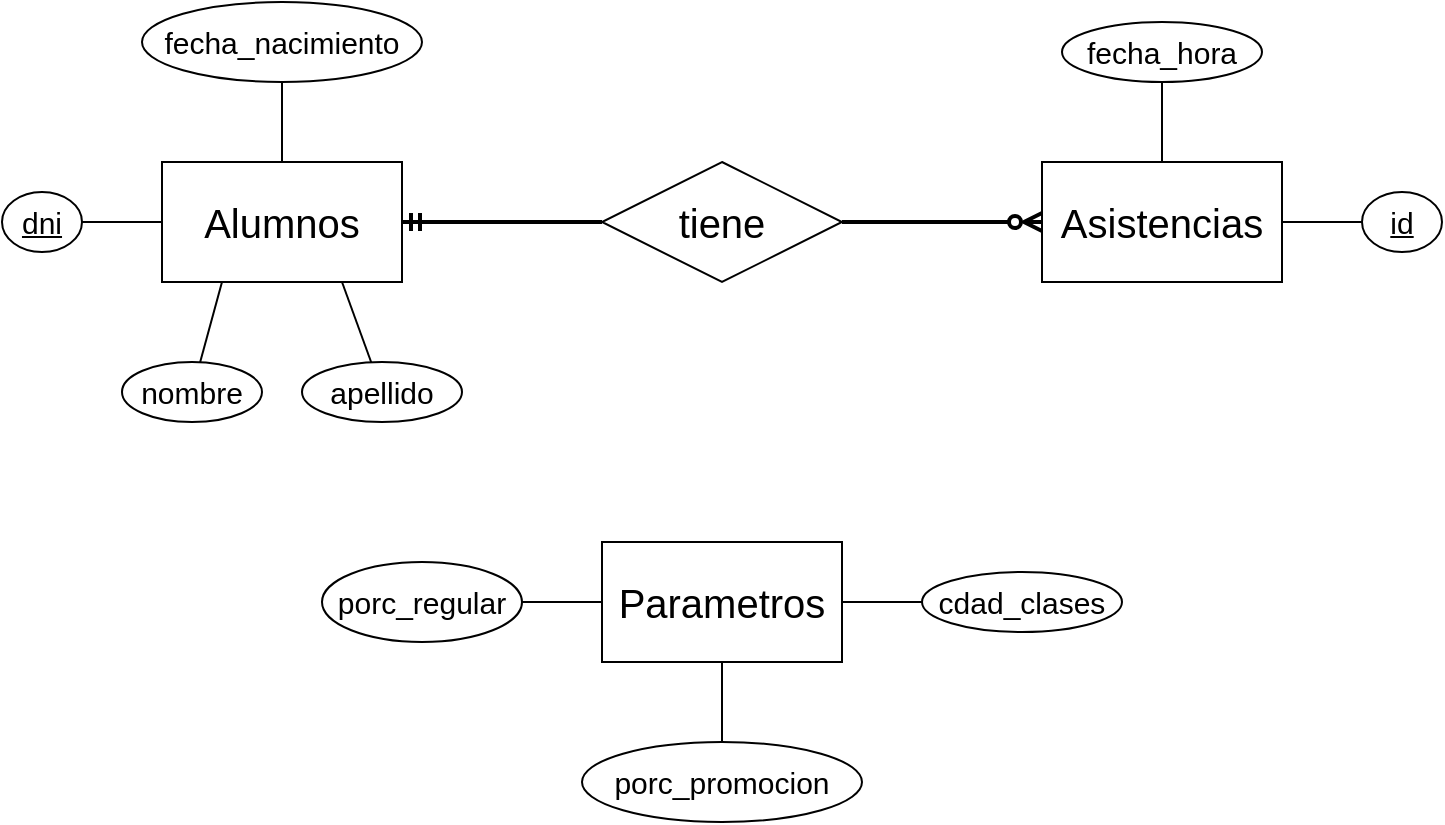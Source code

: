 <mxfile version="22.1.0" type="device">
  <diagram name="Page-1" id="0kuBdTZjnYdmdgP4rt4D">
    <mxGraphModel dx="1434" dy="800" grid="1" gridSize="10" guides="1" tooltips="1" connect="1" arrows="1" fold="1" page="1" pageScale="1" pageWidth="850" pageHeight="1100" math="0" shadow="0">
      <root>
        <mxCell id="0" />
        <mxCell id="1" parent="0" />
        <mxCell id="GJ4v0h3TfGZe_H8GMcTj-5" style="edgeStyle=orthogonalEdgeStyle;rounded=0;orthogonalLoop=1;jettySize=auto;html=1;entryX=0;entryY=0.5;entryDx=0;entryDy=0;endArrow=none;endFill=0;startArrow=ERmandOne;startFill=0;strokeWidth=2;" edge="1" parent="1" source="GJ4v0h3TfGZe_H8GMcTj-1" target="GJ4v0h3TfGZe_H8GMcTj-4">
          <mxGeometry relative="1" as="geometry" />
        </mxCell>
        <mxCell id="GJ4v0h3TfGZe_H8GMcTj-1" value="&lt;font style=&quot;font-size: 20px;&quot;&gt;Alumnos&lt;/font&gt;" style="whiteSpace=wrap;html=1;align=center;" vertex="1" parent="1">
          <mxGeometry x="160" y="130" width="120" height="60" as="geometry" />
        </mxCell>
        <mxCell id="GJ4v0h3TfGZe_H8GMcTj-6" style="edgeStyle=orthogonalEdgeStyle;rounded=0;orthogonalLoop=1;jettySize=auto;html=1;entryX=1;entryY=0.5;entryDx=0;entryDy=0;endArrow=none;endFill=0;startArrow=ERzeroToMany;startFill=0;strokeWidth=2;" edge="1" parent="1" source="GJ4v0h3TfGZe_H8GMcTj-2" target="GJ4v0h3TfGZe_H8GMcTj-4">
          <mxGeometry relative="1" as="geometry" />
        </mxCell>
        <mxCell id="GJ4v0h3TfGZe_H8GMcTj-2" value="&lt;font style=&quot;font-size: 20px;&quot;&gt;Asistencias&lt;/font&gt;" style="whiteSpace=wrap;html=1;align=center;" vertex="1" parent="1">
          <mxGeometry x="600" y="130" width="120" height="60" as="geometry" />
        </mxCell>
        <mxCell id="GJ4v0h3TfGZe_H8GMcTj-4" value="&lt;font style=&quot;font-size: 20px;&quot;&gt;tiene&lt;/font&gt;" style="shape=rhombus;perimeter=rhombusPerimeter;whiteSpace=wrap;html=1;align=center;" vertex="1" parent="1">
          <mxGeometry x="380" y="130" width="120" height="60" as="geometry" />
        </mxCell>
        <mxCell id="GJ4v0h3TfGZe_H8GMcTj-7" value="&lt;font style=&quot;font-size: 20px;&quot;&gt;Parametros&lt;/font&gt;" style="whiteSpace=wrap;html=1;align=center;" vertex="1" parent="1">
          <mxGeometry x="380" y="320" width="120" height="60" as="geometry" />
        </mxCell>
        <mxCell id="GJ4v0h3TfGZe_H8GMcTj-15" style="rounded=0;orthogonalLoop=1;jettySize=auto;html=1;entryX=0.25;entryY=1;entryDx=0;entryDy=0;endArrow=none;endFill=0;" edge="1" parent="1" source="GJ4v0h3TfGZe_H8GMcTj-9" target="GJ4v0h3TfGZe_H8GMcTj-1">
          <mxGeometry relative="1" as="geometry" />
        </mxCell>
        <mxCell id="GJ4v0h3TfGZe_H8GMcTj-9" value="&lt;font style=&quot;font-size: 15px;&quot;&gt;nombre&lt;/font&gt;" style="ellipse;whiteSpace=wrap;html=1;align=center;" vertex="1" parent="1">
          <mxGeometry x="140" y="230" width="70" height="30" as="geometry" />
        </mxCell>
        <mxCell id="GJ4v0h3TfGZe_H8GMcTj-16" style="rounded=0;orthogonalLoop=1;jettySize=auto;html=1;entryX=0.75;entryY=1;entryDx=0;entryDy=0;endArrow=none;endFill=0;" edge="1" parent="1" source="GJ4v0h3TfGZe_H8GMcTj-10" target="GJ4v0h3TfGZe_H8GMcTj-1">
          <mxGeometry relative="1" as="geometry" />
        </mxCell>
        <mxCell id="GJ4v0h3TfGZe_H8GMcTj-10" value="&lt;font style=&quot;font-size: 15px;&quot;&gt;apellido&lt;/font&gt;" style="ellipse;whiteSpace=wrap;html=1;align=center;" vertex="1" parent="1">
          <mxGeometry x="230" y="230" width="80" height="30" as="geometry" />
        </mxCell>
        <mxCell id="GJ4v0h3TfGZe_H8GMcTj-13" style="edgeStyle=orthogonalEdgeStyle;rounded=0;orthogonalLoop=1;jettySize=auto;html=1;endArrow=none;endFill=0;" edge="1" parent="1" source="GJ4v0h3TfGZe_H8GMcTj-11" target="GJ4v0h3TfGZe_H8GMcTj-1">
          <mxGeometry relative="1" as="geometry" />
        </mxCell>
        <mxCell id="GJ4v0h3TfGZe_H8GMcTj-11" value="&lt;font style=&quot;font-size: 15px;&quot;&gt;fecha_nacimiento&lt;/font&gt;" style="ellipse;whiteSpace=wrap;html=1;align=center;" vertex="1" parent="1">
          <mxGeometry x="150" y="50" width="140" height="40" as="geometry" />
        </mxCell>
        <mxCell id="GJ4v0h3TfGZe_H8GMcTj-20" style="edgeStyle=orthogonalEdgeStyle;rounded=0;orthogonalLoop=1;jettySize=auto;html=1;entryX=0.5;entryY=0;entryDx=0;entryDy=0;endArrow=none;endFill=0;" edge="1" parent="1" source="GJ4v0h3TfGZe_H8GMcTj-19" target="GJ4v0h3TfGZe_H8GMcTj-2">
          <mxGeometry relative="1" as="geometry" />
        </mxCell>
        <mxCell id="GJ4v0h3TfGZe_H8GMcTj-19" value="&lt;font style=&quot;font-size: 15px;&quot;&gt;fecha_hora&lt;/font&gt;" style="ellipse;whiteSpace=wrap;html=1;align=center;" vertex="1" parent="1">
          <mxGeometry x="610" y="60" width="100" height="30" as="geometry" />
        </mxCell>
        <mxCell id="GJ4v0h3TfGZe_H8GMcTj-25" style="edgeStyle=orthogonalEdgeStyle;rounded=0;orthogonalLoop=1;jettySize=auto;html=1;endArrow=none;endFill=0;" edge="1" parent="1" source="GJ4v0h3TfGZe_H8GMcTj-22" target="GJ4v0h3TfGZe_H8GMcTj-7">
          <mxGeometry relative="1" as="geometry" />
        </mxCell>
        <mxCell id="GJ4v0h3TfGZe_H8GMcTj-22" value="&lt;font style=&quot;font-size: 15px;&quot;&gt;cdad_clases&lt;/font&gt;" style="ellipse;whiteSpace=wrap;html=1;align=center;" vertex="1" parent="1">
          <mxGeometry x="540" y="335" width="100" height="30" as="geometry" />
        </mxCell>
        <mxCell id="GJ4v0h3TfGZe_H8GMcTj-26" style="edgeStyle=orthogonalEdgeStyle;rounded=0;orthogonalLoop=1;jettySize=auto;html=1;entryX=0.5;entryY=1;entryDx=0;entryDy=0;endArrow=none;endFill=0;" edge="1" parent="1" source="GJ4v0h3TfGZe_H8GMcTj-23" target="GJ4v0h3TfGZe_H8GMcTj-7">
          <mxGeometry relative="1" as="geometry" />
        </mxCell>
        <mxCell id="GJ4v0h3TfGZe_H8GMcTj-23" value="&lt;font style=&quot;font-size: 15px;&quot;&gt;porc_promocion&lt;/font&gt;" style="ellipse;whiteSpace=wrap;html=1;align=center;" vertex="1" parent="1">
          <mxGeometry x="370" y="420" width="140" height="40" as="geometry" />
        </mxCell>
        <mxCell id="GJ4v0h3TfGZe_H8GMcTj-27" style="edgeStyle=orthogonalEdgeStyle;rounded=0;orthogonalLoop=1;jettySize=auto;html=1;entryX=0;entryY=0.5;entryDx=0;entryDy=0;endArrow=none;endFill=0;" edge="1" parent="1" source="GJ4v0h3TfGZe_H8GMcTj-24" target="GJ4v0h3TfGZe_H8GMcTj-7">
          <mxGeometry relative="1" as="geometry" />
        </mxCell>
        <mxCell id="GJ4v0h3TfGZe_H8GMcTj-24" value="&lt;font style=&quot;font-size: 15px;&quot;&gt;porc_regular&lt;/font&gt;" style="ellipse;whiteSpace=wrap;html=1;align=center;" vertex="1" parent="1">
          <mxGeometry x="240" y="330" width="100" height="40" as="geometry" />
        </mxCell>
        <mxCell id="GJ4v0h3TfGZe_H8GMcTj-30" style="edgeStyle=orthogonalEdgeStyle;rounded=0;orthogonalLoop=1;jettySize=auto;html=1;entryX=1;entryY=0.5;entryDx=0;entryDy=0;endArrow=none;endFill=0;" edge="1" parent="1" source="GJ4v0h3TfGZe_H8GMcTj-28" target="GJ4v0h3TfGZe_H8GMcTj-2">
          <mxGeometry relative="1" as="geometry" />
        </mxCell>
        <mxCell id="GJ4v0h3TfGZe_H8GMcTj-28" value="&lt;font style=&quot;font-size: 15px;&quot;&gt;id&lt;/font&gt;" style="ellipse;whiteSpace=wrap;html=1;align=center;fontStyle=4;" vertex="1" parent="1">
          <mxGeometry x="760" y="145" width="40" height="30" as="geometry" />
        </mxCell>
        <mxCell id="GJ4v0h3TfGZe_H8GMcTj-33" style="edgeStyle=orthogonalEdgeStyle;rounded=0;orthogonalLoop=1;jettySize=auto;html=1;entryX=0;entryY=0.5;entryDx=0;entryDy=0;endArrow=none;endFill=0;" edge="1" parent="1" source="GJ4v0h3TfGZe_H8GMcTj-32" target="GJ4v0h3TfGZe_H8GMcTj-1">
          <mxGeometry relative="1" as="geometry" />
        </mxCell>
        <mxCell id="GJ4v0h3TfGZe_H8GMcTj-32" value="&lt;font style=&quot;font-size: 15px;&quot;&gt;dni&lt;/font&gt;" style="ellipse;whiteSpace=wrap;html=1;align=center;fontStyle=4;" vertex="1" parent="1">
          <mxGeometry x="80" y="145" width="40" height="30" as="geometry" />
        </mxCell>
      </root>
    </mxGraphModel>
  </diagram>
</mxfile>
